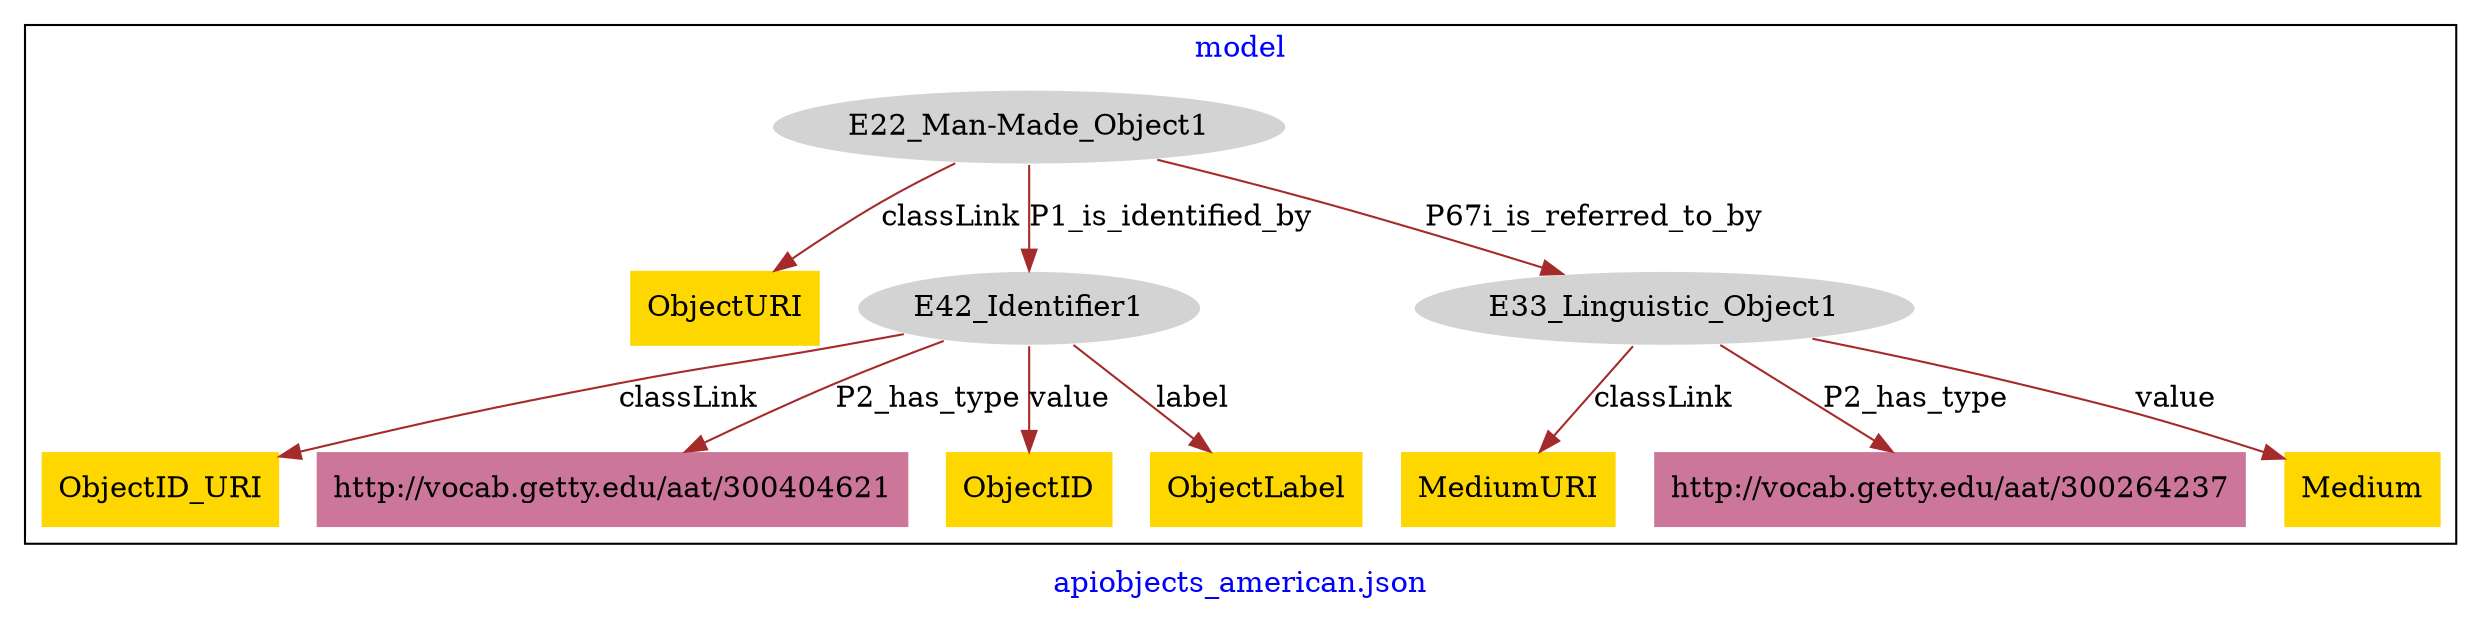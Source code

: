 digraph n0 {
fontcolor="blue"
remincross="true"
label="apiobjects_american.json"
subgraph cluster {
label="model"
n2[style="filled",color="white",fillcolor="lightgray",label="E22_Man-Made_Object1"];
n3[shape="plaintext",style="filled",fillcolor="gold",label="ObjectURI"];
n4[style="filled",color="white",fillcolor="lightgray",label="E42_Identifier1"];
n5[style="filled",color="white",fillcolor="lightgray",label="E33_Linguistic_Object1"];
n6[shape="plaintext",style="filled",fillcolor="gold",label="MediumURI"];
n7[shape="plaintext",style="filled",fillcolor="#CC7799",label="http://vocab.getty.edu/aat/300264237"];
n8[shape="plaintext",style="filled",fillcolor="gold",label="Medium"];
n9[shape="plaintext",style="filled",fillcolor="gold",label="ObjectID_URI"];
n10[shape="plaintext",style="filled",fillcolor="#CC7799",label="http://vocab.getty.edu/aat/300404621"];
n11[shape="plaintext",style="filled",fillcolor="gold",label="ObjectID"];
n12[shape="plaintext",style="filled",fillcolor="gold",label="ObjectLabel"];
}
n2 -> n3[color="brown",fontcolor="black",label="classLink"]
n2 -> n4[color="brown",fontcolor="black",label="P1_is_identified_by"]
n2 -> n5[color="brown",fontcolor="black",label="P67i_is_referred_to_by"]
n5 -> n6[color="brown",fontcolor="black",label="classLink"]
n5 -> n7[color="brown",fontcolor="black",label="P2_has_type"]
n5 -> n8[color="brown",fontcolor="black",label="value"]
n4 -> n9[color="brown",fontcolor="black",label="classLink"]
n4 -> n10[color="brown",fontcolor="black",label="P2_has_type"]
n4 -> n11[color="brown",fontcolor="black",label="value"]
n4 -> n12[color="brown",fontcolor="black",label="label"]
}
